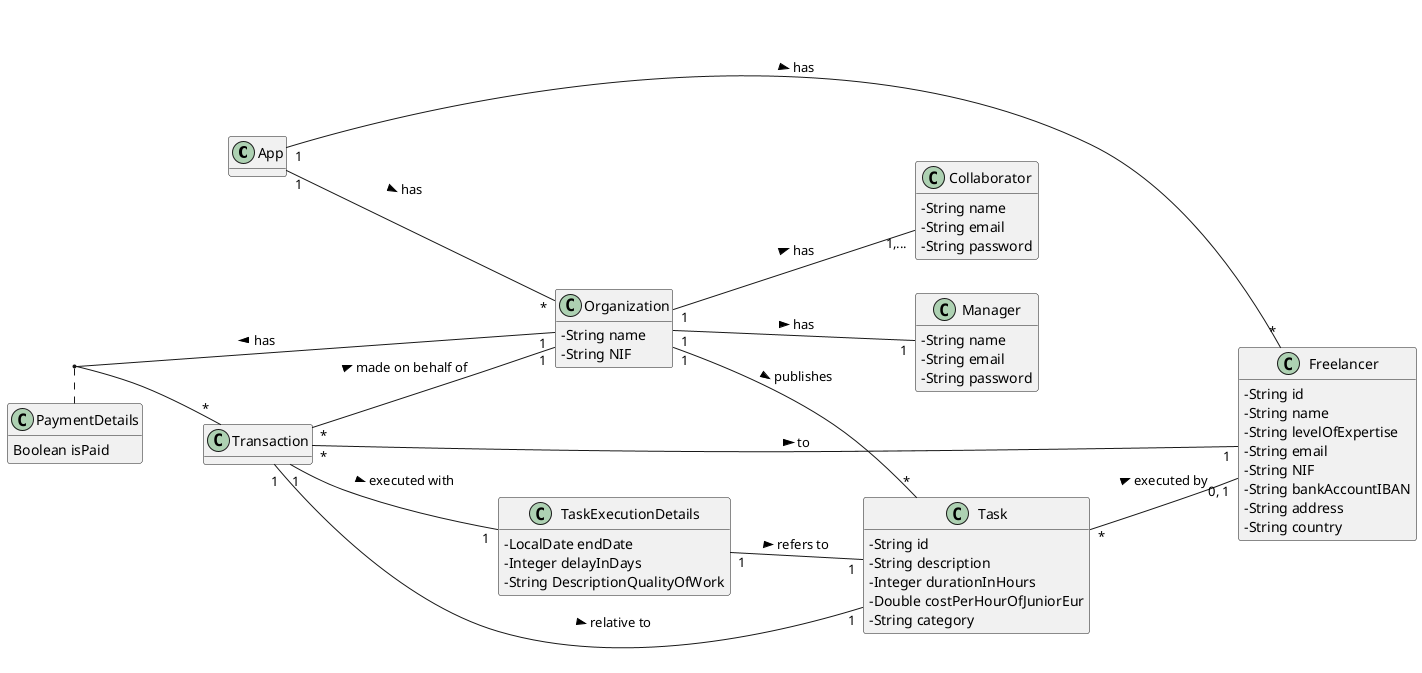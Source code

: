 @startuml MD
skinparam classAttributeIconSize 0
hide methods
left to right direction
class App {
}

class Organization {
        - String name
        - String NIF
}

class Collaborator {
        - String name
        - String email
        - String password
}

class Manager {
        - String name
        - String email
        - String password
}

class Transaction {
}

class Task {
        - String id
        - String description
        - Integer durationInHours
        - Double costPerHourOfJuniorEur
        - String category
}

class TaskExecutionDetails {
        - LocalDate endDate
        - Integer delayInDays
        - String DescriptionQualityOfWork
}

class Freelancer {
        - String id
        - String name
        - String levelOfExpertise
        - String email
        - String NIF
        - String bankAccountIBAN
        - String address
        - String country
}

class PaymentDetails {
        Boolean isPaid
}

Transaction                  "1" -- "1"      Task                      : relative to >
Transaction                  "*" -- "1"      Freelancer                : to >
Transaction                  "*" -- "1"      Organization              : made on behalf of >
Transaction                  "1" -- "1"      TaskExecutionDetails      : executed with >
TaskExecutionDetails         "1" -- "1"      Task                      : refers to >
Organization                 "1" -- "*"      Task                      : publishes >
Organization                 "1" -- "*"      Transaction               : has >
Task                         "*" -- "0, 1"   Freelancer                : executed by >
App                          "1" -- "*"      Organization              : has >
App                          "1" -- "*"      Freelancer                : has >
Organization                 "1" -- "1,..."  Collaborator               : has >
Organization                 "1" -- "1"      Manager                   : has >
(Organization, Transaction)      ..          PaymentDetails
@enduml